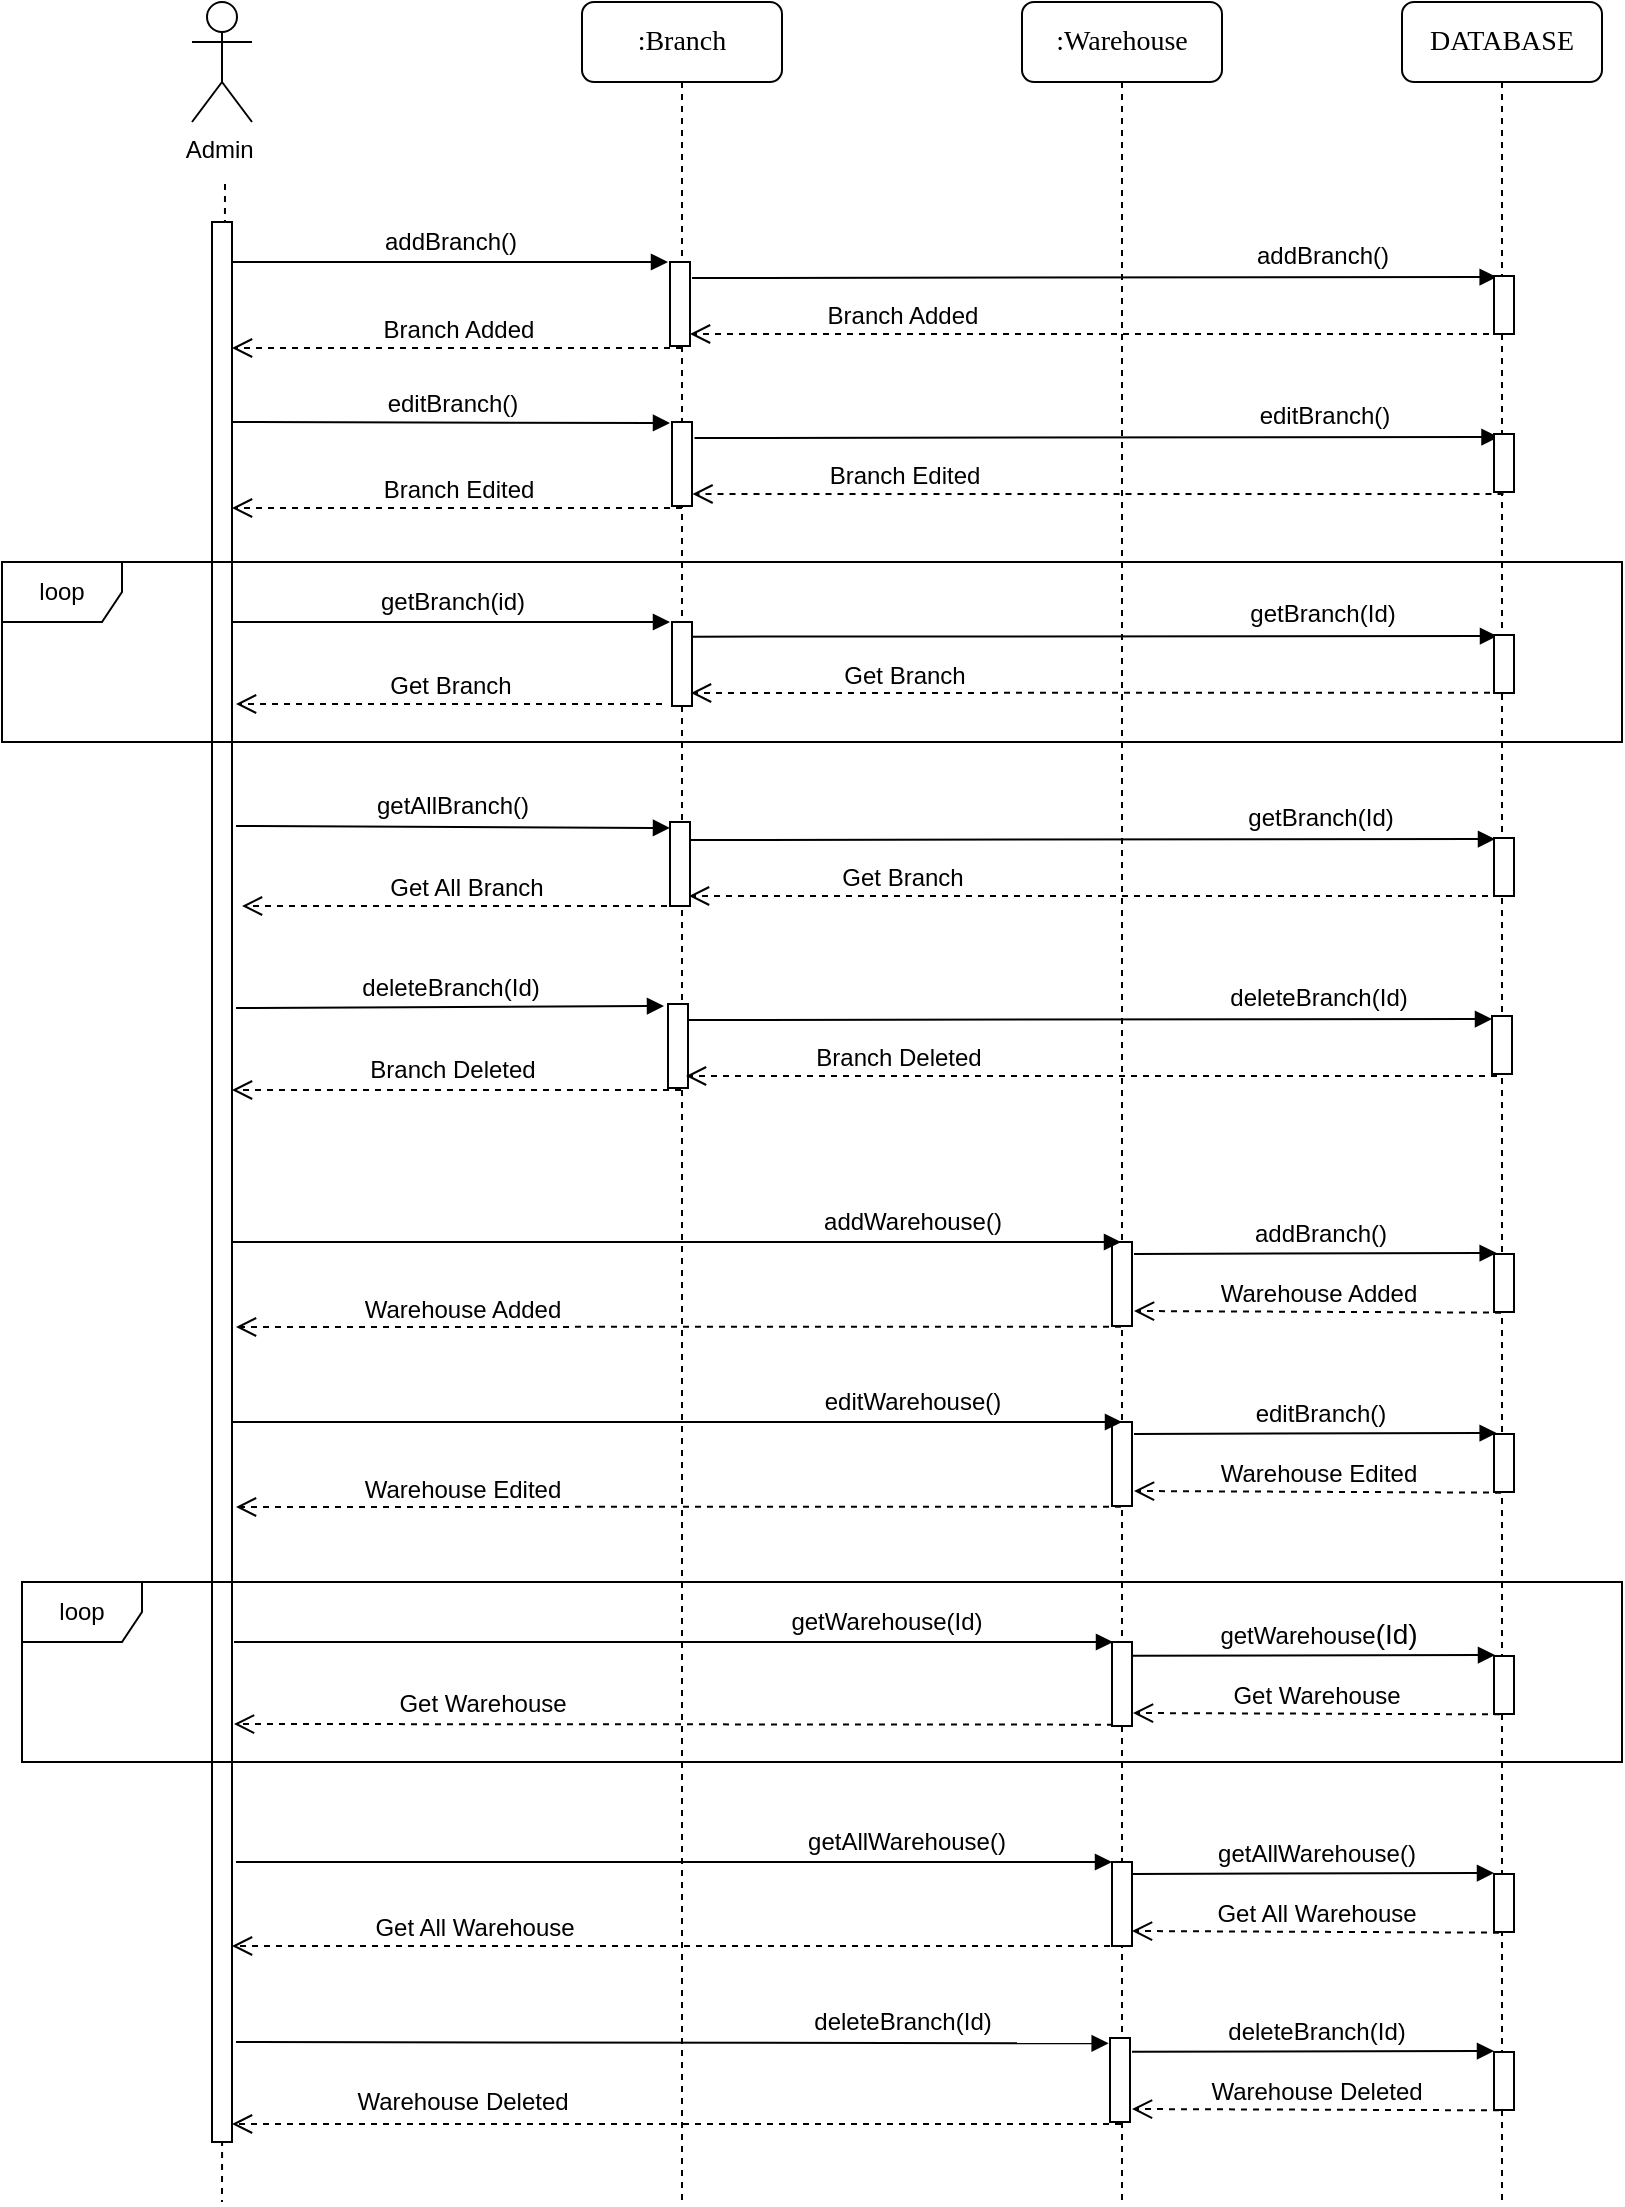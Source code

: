 <mxfile version="21.2.1" type="device">
  <diagram name="Page-1" id="MuWw8hlP-7gh3ki9MRSE">
    <mxGraphModel dx="864" dy="526" grid="1" gridSize="10" guides="1" tooltips="1" connect="1" arrows="1" fold="1" page="1" pageScale="1" pageWidth="827" pageHeight="1169" math="0" shadow="0">
      <root>
        <mxCell id="0" />
        <mxCell id="1" parent="0" />
        <mxCell id="n9vFjWYDE5SBtBu7MkNS-1" value="Admin&amp;nbsp;" style="shape=umlActor;verticalLabelPosition=bottom;verticalAlign=top;html=1;points=[[0,0.333,0,0,0],[0,1,0,0,0],[0.25,0.1,0,0,0],[0.5,0,0,0,0],[0.5,0.5,0,0,0],[0.55,1,0,0,31],[0.75,0.1,0,0,0],[1,0.333,0,0,0],[1,1,0,0,0]];" parent="1" vertex="1">
          <mxGeometry x="105" y="40" width="30" height="60" as="geometry" />
        </mxCell>
        <mxCell id="n9vFjWYDE5SBtBu7MkNS-2" value="" style="rounded=0;orthogonalLoop=1;jettySize=auto;html=1;dashed=1;endArrow=none;endFill=0;exitX=0.55;exitY=1;exitDx=0;exitDy=31;exitPerimeter=0;" parent="1" source="n9vFjWYDE5SBtBu7MkNS-1" edge="1">
          <mxGeometry relative="1" as="geometry">
            <mxPoint x="-114" y="110" as="sourcePoint" />
            <mxPoint x="120" y="1140" as="targetPoint" />
          </mxGeometry>
        </mxCell>
        <mxCell id="n9vFjWYDE5SBtBu7MkNS-8" value="DATABASE" style="shape=umlLifeline;perimeter=lifelinePerimeter;whiteSpace=wrap;html=1;container=0;collapsible=0;recursiveResize=0;outlineConnect=0;rounded=1;shadow=0;comic=0;labelBackgroundColor=none;strokeWidth=1;fontFamily=Verdana;fontSize=14;align=center;" parent="1" vertex="1">
          <mxGeometry x="710" y="40" width="100" height="1100" as="geometry" />
        </mxCell>
        <mxCell id="px0kRCxZ70n3IqBrhg40-1" value=":Branch" style="shape=umlLifeline;perimeter=lifelinePerimeter;whiteSpace=wrap;html=1;container=1;collapsible=0;recursiveResize=0;outlineConnect=0;rounded=1;shadow=0;comic=0;labelBackgroundColor=none;strokeWidth=1;fontFamily=Verdana;fontSize=14;align=center;" parent="1" vertex="1">
          <mxGeometry x="300" y="40" width="100" height="1100" as="geometry" />
        </mxCell>
        <mxCell id="px0kRCxZ70n3IqBrhg40-2" value="" style="html=1;points=[];perimeter=orthogonalPerimeter;rounded=0;shadow=0;comic=0;labelBackgroundColor=none;strokeWidth=1;fontFamily=Verdana;fontSize=12;align=center;" parent="px0kRCxZ70n3IqBrhg40-1" vertex="1">
          <mxGeometry x="44" y="130" width="10" height="42" as="geometry" />
        </mxCell>
        <mxCell id="px0kRCxZ70n3IqBrhg40-16" value="" style="html=1;points=[];perimeter=orthogonalPerimeter;rounded=0;shadow=0;comic=0;labelBackgroundColor=none;strokeWidth=1;fontFamily=Verdana;fontSize=12;align=center;" parent="px0kRCxZ70n3IqBrhg40-1" vertex="1">
          <mxGeometry x="45" y="310" width="10" height="42" as="geometry" />
        </mxCell>
        <mxCell id="px0kRCxZ70n3IqBrhg40-22" value="" style="html=1;points=[];perimeter=orthogonalPerimeter;rounded=0;shadow=0;comic=0;labelBackgroundColor=none;strokeWidth=1;fontFamily=Verdana;fontSize=12;align=center;" parent="px0kRCxZ70n3IqBrhg40-1" vertex="1">
          <mxGeometry x="44" y="410" width="10" height="42" as="geometry" />
        </mxCell>
        <mxCell id="px0kRCxZ70n3IqBrhg40-27" value="" style="html=1;points=[];perimeter=orthogonalPerimeter;rounded=0;shadow=0;comic=0;labelBackgroundColor=none;strokeWidth=1;fontFamily=Verdana;fontSize=12;align=center;" parent="px0kRCxZ70n3IqBrhg40-1" vertex="1">
          <mxGeometry x="43" y="501" width="10" height="42" as="geometry" />
        </mxCell>
        <mxCell id="NZ6eJ1wo7ZMZ6AKaqPVT-7" value="" style="html=1;points=[];perimeter=orthogonalPerimeter;rounded=0;shadow=0;comic=0;labelBackgroundColor=none;strokeWidth=1;fontFamily=Verdana;fontSize=12;align=center;" parent="px0kRCxZ70n3IqBrhg40-1" vertex="1">
          <mxGeometry x="45" y="210" width="10" height="42" as="geometry" />
        </mxCell>
        <mxCell id="px0kRCxZ70n3IqBrhg40-6" value=":Warehouse" style="shape=umlLifeline;perimeter=lifelinePerimeter;whiteSpace=wrap;html=1;container=1;collapsible=0;recursiveResize=0;outlineConnect=0;rounded=1;shadow=0;comic=0;labelBackgroundColor=none;strokeWidth=1;fontFamily=Verdana;fontSize=14;align=center;" parent="1" vertex="1">
          <mxGeometry x="520" y="40" width="100" height="1100" as="geometry" />
        </mxCell>
        <mxCell id="px0kRCxZ70n3IqBrhg40-33" value="" style="html=1;points=[];perimeter=orthogonalPerimeter;rounded=0;shadow=0;comic=0;labelBackgroundColor=none;strokeWidth=1;fontFamily=Verdana;fontSize=12;align=center;" parent="px0kRCxZ70n3IqBrhg40-6" vertex="1">
          <mxGeometry x="45" y="820" width="10" height="42" as="geometry" />
        </mxCell>
        <mxCell id="px0kRCxZ70n3IqBrhg40-38" value="" style="html=1;points=[];perimeter=orthogonalPerimeter;rounded=0;shadow=0;comic=0;labelBackgroundColor=none;strokeWidth=1;fontFamily=Verdana;fontSize=12;align=center;" parent="px0kRCxZ70n3IqBrhg40-6" vertex="1">
          <mxGeometry x="45" y="930" width="10" height="42" as="geometry" />
        </mxCell>
        <mxCell id="px0kRCxZ70n3IqBrhg40-41" value="" style="html=1;points=[];perimeter=orthogonalPerimeter;rounded=0;shadow=0;comic=0;labelBackgroundColor=none;strokeWidth=1;fontFamily=Verdana;fontSize=12;align=center;" parent="px0kRCxZ70n3IqBrhg40-6" vertex="1">
          <mxGeometry x="44" y="1018" width="10" height="42" as="geometry" />
        </mxCell>
        <mxCell id="NZ6eJ1wo7ZMZ6AKaqPVT-23" value="" style="html=1;points=[];perimeter=orthogonalPerimeter;rounded=0;shadow=0;comic=0;labelBackgroundColor=none;strokeWidth=1;fontFamily=Verdana;fontSize=12;align=center;" parent="px0kRCxZ70n3IqBrhg40-6" vertex="1">
          <mxGeometry x="45" y="620" width="10" height="42" as="geometry" />
        </mxCell>
        <mxCell id="NZ6eJ1wo7ZMZ6AKaqPVT-24" value="&lt;font style=&quot;font-size: 12px;&quot;&gt;addBranch()&lt;/font&gt;" style="html=1;verticalAlign=bottom;endArrow=block;edgeStyle=elbowEdgeStyle;elbow=vertical;curved=0;rounded=0;fontSize=14;entryX=0.133;entryY=-0.034;entryDx=0;entryDy=0;entryPerimeter=0;" parent="px0kRCxZ70n3IqBrhg40-6" target="NZ6eJ1wo7ZMZ6AKaqPVT-26" edge="1">
          <mxGeometry x="0.019" width="80" relative="1" as="geometry">
            <mxPoint x="56" y="626" as="sourcePoint" />
            <mxPoint x="233" y="626.33" as="targetPoint" />
            <mxPoint as="offset" />
          </mxGeometry>
        </mxCell>
        <mxCell id="NZ6eJ1wo7ZMZ6AKaqPVT-25" value="&lt;font style=&quot;font-size: 12px;&quot;&gt;Warehouse Added&lt;/font&gt;" style="html=1;verticalAlign=bottom;endArrow=open;dashed=1;endSize=8;edgeStyle=elbowEdgeStyle;elbow=vertical;curved=0;rounded=0;" parent="px0kRCxZ70n3IqBrhg40-6" edge="1">
          <mxGeometry x="-0.001" relative="1" as="geometry">
            <mxPoint x="239.5" y="655.33" as="sourcePoint" />
            <mxPoint x="56" y="654" as="targetPoint" />
            <mxPoint as="offset" />
          </mxGeometry>
        </mxCell>
        <mxCell id="NZ6eJ1wo7ZMZ6AKaqPVT-40" value="&lt;font style=&quot;font-size: 12px;&quot;&gt;deleteBranch(Id)&lt;/font&gt;" style="html=1;verticalAlign=bottom;endArrow=block;edgeStyle=elbowEdgeStyle;elbow=vertical;curved=0;rounded=0;fontSize=14;entryX=0.133;entryY=-0.034;entryDx=0;entryDy=0;entryPerimeter=0;" parent="px0kRCxZ70n3IqBrhg40-6" edge="1">
          <mxGeometry x="0.019" width="80" relative="1" as="geometry">
            <mxPoint x="55" y="1024.84" as="sourcePoint" />
            <mxPoint x="236" y="1023.84" as="targetPoint" />
            <mxPoint as="offset" />
          </mxGeometry>
        </mxCell>
        <mxCell id="NZ6eJ1wo7ZMZ6AKaqPVT-41" value="&lt;font style=&quot;font-size: 12px;&quot;&gt;Warehouse Deleted&lt;/font&gt;" style="html=1;verticalAlign=bottom;endArrow=open;dashed=1;endSize=8;edgeStyle=elbowEdgeStyle;elbow=vertical;curved=0;rounded=0;" parent="px0kRCxZ70n3IqBrhg40-6" edge="1">
          <mxGeometry x="-0.001" relative="1" as="geometry">
            <mxPoint x="238.5" y="1054.17" as="sourcePoint" />
            <mxPoint x="55" y="1052.84" as="targetPoint" />
            <mxPoint as="offset" />
          </mxGeometry>
        </mxCell>
        <mxCell id="px0kRCxZ70n3IqBrhg40-17" value="&lt;font style=&quot;font-size: 12px;&quot;&gt;getBranch(id)&lt;/font&gt;" style="html=1;verticalAlign=bottom;endArrow=block;edgeStyle=elbowEdgeStyle;elbow=vertical;curved=0;rounded=0;fontSize=14;" parent="1" edge="1">
          <mxGeometry width="80" relative="1" as="geometry">
            <mxPoint x="125" y="350" as="sourcePoint" />
            <mxPoint x="344" y="350" as="targetPoint" />
            <mxPoint as="offset" />
          </mxGeometry>
        </mxCell>
        <mxCell id="px0kRCxZ70n3IqBrhg40-19" value="&lt;font style=&quot;font-size: 12px;&quot;&gt;Get Branch&lt;/font&gt;" style="html=1;verticalAlign=bottom;endArrow=open;dashed=1;endSize=8;edgeStyle=elbowEdgeStyle;elbow=vertical;curved=0;rounded=0;" parent="1" edge="1">
          <mxGeometry relative="1" as="geometry">
            <mxPoint x="340" y="391" as="sourcePoint" />
            <mxPoint x="127" y="391" as="targetPoint" />
          </mxGeometry>
        </mxCell>
        <mxCell id="px0kRCxZ70n3IqBrhg40-20" value="&lt;font style=&quot;font-size: 12px;&quot;&gt;getAllBranch()&lt;/font&gt;" style="html=1;verticalAlign=bottom;endArrow=block;elbow=vertical;rounded=0;fontSize=14;entryX=0;entryY=0.071;entryDx=0;entryDy=0;entryPerimeter=0;" parent="1" target="px0kRCxZ70n3IqBrhg40-22" edge="1">
          <mxGeometry width="80" relative="1" as="geometry">
            <mxPoint x="127" y="452" as="sourcePoint" />
            <mxPoint x="340" y="452" as="targetPoint" />
            <mxPoint as="offset" />
          </mxGeometry>
        </mxCell>
        <mxCell id="px0kRCxZ70n3IqBrhg40-21" value="&lt;font style=&quot;font-size: 12px;&quot;&gt;Get All Branch&lt;/font&gt;" style="html=1;verticalAlign=bottom;endArrow=open;dashed=1;endSize=8;edgeStyle=elbowEdgeStyle;elbow=vertical;curved=0;rounded=0;" parent="1" edge="1">
          <mxGeometry relative="1" as="geometry">
            <mxPoint x="354.5" y="492" as="sourcePoint" />
            <mxPoint x="130" y="492" as="targetPoint" />
          </mxGeometry>
        </mxCell>
        <mxCell id="px0kRCxZ70n3IqBrhg40-25" value="&lt;font style=&quot;font-size: 12px;&quot;&gt;deleteBranch(Id)&lt;/font&gt;" style="html=1;verticalAlign=bottom;endArrow=block;elbow=vertical;rounded=0;fontSize=14;" parent="1" edge="1">
          <mxGeometry width="80" relative="1" as="geometry">
            <mxPoint x="127" y="543" as="sourcePoint" />
            <mxPoint x="341" y="542" as="targetPoint" />
            <mxPoint as="offset" />
          </mxGeometry>
        </mxCell>
        <mxCell id="px0kRCxZ70n3IqBrhg40-26" value="" style="html=1;verticalAlign=bottom;endArrow=open;dashed=1;endSize=8;edgeStyle=elbowEdgeStyle;elbow=vertical;curved=0;rounded=0;" parent="1" edge="1">
          <mxGeometry relative="1" as="geometry">
            <mxPoint x="349.5" y="584" as="sourcePoint" />
            <mxPoint x="125" y="584" as="targetPoint" />
          </mxGeometry>
        </mxCell>
        <mxCell id="NZ6eJ1wo7ZMZ6AKaqPVT-22" value="&lt;font style=&quot;font-size: 12px;&quot;&gt;Branch Deleted&lt;/font&gt;" style="edgeLabel;html=1;align=center;verticalAlign=middle;resizable=0;points=[];" parent="px0kRCxZ70n3IqBrhg40-26" vertex="1" connectable="0">
          <mxGeometry x="-0.22" y="-1" relative="1" as="geometry">
            <mxPoint x="-27" y="-9" as="offset" />
          </mxGeometry>
        </mxCell>
        <mxCell id="px0kRCxZ70n3IqBrhg40-32" value="&lt;font style=&quot;font-size: 12px;&quot;&gt;getWarehouse(Id)&lt;/font&gt;" style="html=1;verticalAlign=bottom;endArrow=block;edgeStyle=elbowEdgeStyle;elbow=vertical;curved=0;rounded=0;fontSize=14;" parent="1" edge="1">
          <mxGeometry x="0.48" width="80" relative="1" as="geometry">
            <mxPoint x="126" y="860" as="sourcePoint" />
            <mxPoint x="565.5" y="860.333" as="targetPoint" />
            <mxPoint as="offset" />
          </mxGeometry>
        </mxCell>
        <mxCell id="px0kRCxZ70n3IqBrhg40-34" value="" style="html=1;verticalAlign=bottom;endArrow=open;dashed=1;endSize=8;edgeStyle=elbowEdgeStyle;elbow=vertical;curved=0;rounded=0;" parent="1" edge="1">
          <mxGeometry relative="1" as="geometry">
            <mxPoint x="565.5" y="901.333" as="sourcePoint" />
            <mxPoint x="126" y="901" as="targetPoint" />
          </mxGeometry>
        </mxCell>
        <mxCell id="px0kRCxZ70n3IqBrhg40-35" value="&lt;font style=&quot;font-size: 12px;&quot;&gt;Get Warehouse&lt;/font&gt;" style="edgeLabel;html=1;align=center;verticalAlign=middle;resizable=0;points=[];" parent="px0kRCxZ70n3IqBrhg40-34" vertex="1" connectable="0">
          <mxGeometry x="0.439" y="1" relative="1" as="geometry">
            <mxPoint y="-11" as="offset" />
          </mxGeometry>
        </mxCell>
        <mxCell id="px0kRCxZ70n3IqBrhg40-30" value="&lt;font style=&quot;font-size: 12px;&quot;&gt;Warehouse Added&lt;/font&gt;" style="html=1;verticalAlign=bottom;endArrow=open;dashed=1;endSize=8;edgeStyle=elbowEdgeStyle;elbow=vertical;curved=0;rounded=0;entryX=1.2;entryY=0.587;entryDx=0;entryDy=0;entryPerimeter=0;" parent="1" edge="1">
          <mxGeometry x="0.49" relative="1" as="geometry">
            <mxPoint x="569.5" y="702.333" as="sourcePoint" />
            <mxPoint x="127" y="702.17" as="targetPoint" />
            <mxPoint as="offset" />
          </mxGeometry>
        </mxCell>
        <mxCell id="px0kRCxZ70n3IqBrhg40-36" value="&lt;font style=&quot;font-size: 12px;&quot;&gt;getAllWarehouse()&lt;/font&gt;" style="html=1;verticalAlign=bottom;endArrow=block;elbow=vertical;rounded=0;fontSize=14;" parent="1" edge="1">
          <mxGeometry x="0.528" width="80" relative="1" as="geometry">
            <mxPoint x="127" y="970" as="sourcePoint" />
            <mxPoint x="565" y="970" as="targetPoint" />
            <mxPoint as="offset" />
          </mxGeometry>
        </mxCell>
        <mxCell id="n9vFjWYDE5SBtBu7MkNS-9" value="" style="html=1;points=[[0,0,0,0,0]];perimeter=orthogonalPerimeter;rounded=0;shadow=0;comic=0;labelBackgroundColor=none;strokeWidth=1;fontFamily=Verdana;fontSize=12;align=center;" parent="1" vertex="1">
          <mxGeometry x="115" y="150" width="10" height="960" as="geometry" />
        </mxCell>
        <mxCell id="px0kRCxZ70n3IqBrhg40-37" value="&lt;font style=&quot;font-size: 12px;&quot;&gt;Get All Warehouse&lt;/font&gt;" style="html=1;verticalAlign=bottom;endArrow=open;dashed=1;endSize=8;edgeStyle=elbowEdgeStyle;elbow=vertical;curved=0;rounded=0;" parent="1" edge="1">
          <mxGeometry x="0.462" relative="1" as="geometry">
            <mxPoint x="570" y="1012" as="sourcePoint" />
            <mxPoint x="125" y="1012" as="targetPoint" />
            <mxPoint x="1" as="offset" />
          </mxGeometry>
        </mxCell>
        <mxCell id="px0kRCxZ70n3IqBrhg40-13" value="&lt;font style=&quot;font-size: 12px;&quot;&gt;addBranch()&lt;/font&gt;" style="html=1;verticalAlign=bottom;endArrow=block;edgeStyle=elbowEdgeStyle;elbow=vertical;curved=0;rounded=0;fontSize=14;" parent="1" edge="1">
          <mxGeometry width="80" relative="1" as="geometry">
            <mxPoint x="125" y="170" as="sourcePoint" />
            <mxPoint x="343" y="170" as="targetPoint" />
            <mxPoint as="offset" />
          </mxGeometry>
        </mxCell>
        <mxCell id="px0kRCxZ70n3IqBrhg40-15" value="&lt;font style=&quot;font-size: 12px;&quot;&gt;Branch Added&lt;/font&gt;" style="html=1;verticalAlign=bottom;endArrow=open;dashed=1;endSize=8;edgeStyle=elbowEdgeStyle;elbow=vertical;curved=0;rounded=0;" parent="1" edge="1">
          <mxGeometry relative="1" as="geometry">
            <mxPoint x="350" y="213" as="sourcePoint" />
            <mxPoint x="125" y="213" as="targetPoint" />
          </mxGeometry>
        </mxCell>
        <mxCell id="px0kRCxZ70n3IqBrhg40-28" value="&lt;font style=&quot;font-size: 12px;&quot;&gt;addWarehouse()&lt;/font&gt;" style="html=1;verticalAlign=bottom;endArrow=block;edgeStyle=elbowEdgeStyle;elbow=vertical;curved=0;rounded=0;fontSize=14;" parent="1" target="px0kRCxZ70n3IqBrhg40-6" edge="1">
          <mxGeometry x="0.528" width="80" relative="1" as="geometry">
            <mxPoint x="125" y="660" as="sourcePoint" />
            <mxPoint x="360" y="660" as="targetPoint" />
            <mxPoint as="offset" />
          </mxGeometry>
        </mxCell>
        <mxCell id="px0kRCxZ70n3IqBrhg40-39" value="&lt;font style=&quot;font-size: 12px;&quot;&gt;deleteBranch(Id)&lt;/font&gt;" style="html=1;verticalAlign=bottom;endArrow=block;elbow=vertical;rounded=0;fontSize=14;entryX=-0.067;entryY=0.063;entryDx=0;entryDy=0;entryPerimeter=0;" parent="1" target="px0kRCxZ70n3IqBrhg40-41" edge="1">
          <mxGeometry x="0.526" width="80" relative="1" as="geometry">
            <mxPoint x="127" y="1060" as="sourcePoint" />
            <mxPoint x="563" y="1060" as="targetPoint" />
            <mxPoint as="offset" />
          </mxGeometry>
        </mxCell>
        <mxCell id="px0kRCxZ70n3IqBrhg40-40" value="" style="html=1;verticalAlign=bottom;endArrow=open;dashed=1;endSize=8;edgeStyle=elbowEdgeStyle;elbow=vertical;curved=0;rounded=0;" parent="1" edge="1">
          <mxGeometry relative="1" as="geometry">
            <mxPoint x="569.5" y="1101" as="sourcePoint" />
            <mxPoint x="125" y="1101" as="targetPoint" />
          </mxGeometry>
        </mxCell>
        <mxCell id="NZ6eJ1wo7ZMZ6AKaqPVT-43" value="&lt;font style=&quot;font-size: 12px;&quot;&gt;Warehouse Deleted&lt;/font&gt;" style="edgeLabel;html=1;align=center;verticalAlign=middle;resizable=0;points=[];" parent="px0kRCxZ70n3IqBrhg40-40" vertex="1" connectable="0">
          <mxGeometry x="0.509" relative="1" as="geometry">
            <mxPoint x="6" y="-11" as="offset" />
          </mxGeometry>
        </mxCell>
        <mxCell id="NZ6eJ1wo7ZMZ6AKaqPVT-1" value="&lt;font style=&quot;font-size: 12px;&quot;&gt;addBranch()&lt;/font&gt;" style="html=1;verticalAlign=bottom;endArrow=block;edgeStyle=elbowEdgeStyle;elbow=vertical;curved=0;rounded=0;fontSize=14;entryX=0.133;entryY=0;entryDx=0;entryDy=0;entryPerimeter=0;" parent="1" target="NZ6eJ1wo7ZMZ6AKaqPVT-2" edge="1">
          <mxGeometry x="0.564" y="1" width="80" relative="1" as="geometry">
            <mxPoint x="355" y="178" as="sourcePoint" />
            <mxPoint x="754" y="178" as="targetPoint" />
            <mxPoint as="offset" />
          </mxGeometry>
        </mxCell>
        <mxCell id="NZ6eJ1wo7ZMZ6AKaqPVT-2" value="" style="html=1;points=[];perimeter=orthogonalPerimeter;rounded=0;shadow=0;comic=0;labelBackgroundColor=none;strokeWidth=1;fontFamily=Verdana;fontSize=12;align=center;" parent="1" vertex="1">
          <mxGeometry x="756" y="177" width="10" height="29" as="geometry" />
        </mxCell>
        <mxCell id="NZ6eJ1wo7ZMZ6AKaqPVT-3" value="&lt;font style=&quot;font-size: 12px;&quot;&gt;Branch Added&lt;/font&gt;" style="html=1;verticalAlign=bottom;endArrow=open;dashed=1;endSize=8;edgeStyle=elbowEdgeStyle;elbow=vertical;curved=0;rounded=0;entryX=1;entryY=0.714;entryDx=0;entryDy=0;entryPerimeter=0;" parent="1" edge="1">
          <mxGeometry x="0.476" relative="1" as="geometry">
            <mxPoint x="759.5" y="206" as="sourcePoint" />
            <mxPoint x="354" y="205.988" as="targetPoint" />
            <mxPoint as="offset" />
          </mxGeometry>
        </mxCell>
        <mxCell id="NZ6eJ1wo7ZMZ6AKaqPVT-4" value="&lt;font style=&quot;font-size: 12px;&quot;&gt;editBranch()&lt;/font&gt;" style="html=1;verticalAlign=bottom;endArrow=block;edgeStyle=elbowEdgeStyle;elbow=vertical;curved=0;rounded=0;fontSize=14;" parent="1" edge="1">
          <mxGeometry width="80" relative="1" as="geometry">
            <mxPoint x="125" y="250" as="sourcePoint" />
            <mxPoint x="344" y="251" as="targetPoint" />
            <mxPoint as="offset" />
          </mxGeometry>
        </mxCell>
        <mxCell id="NZ6eJ1wo7ZMZ6AKaqPVT-5" value="&lt;font style=&quot;font-size: 12px;&quot;&gt;Branch Edited&lt;/font&gt;" style="html=1;verticalAlign=bottom;endArrow=open;dashed=1;endSize=8;edgeStyle=elbowEdgeStyle;elbow=vertical;curved=0;rounded=0;" parent="1" edge="1">
          <mxGeometry relative="1" as="geometry">
            <mxPoint x="350" y="293" as="sourcePoint" />
            <mxPoint x="125" y="293" as="targetPoint" />
          </mxGeometry>
        </mxCell>
        <mxCell id="NZ6eJ1wo7ZMZ6AKaqPVT-8" value="&lt;font style=&quot;font-size: 12px;&quot;&gt;editBranch()&lt;/font&gt;" style="html=1;verticalAlign=bottom;endArrow=block;edgeStyle=elbowEdgeStyle;elbow=vertical;curved=0;rounded=0;fontSize=14;entryX=0.133;entryY=0;entryDx=0;entryDy=0;entryPerimeter=0;" parent="1" edge="1">
          <mxGeometry x="0.564" y="1" width="80" relative="1" as="geometry">
            <mxPoint x="356.25" y="258" as="sourcePoint" />
            <mxPoint x="758.25" y="257" as="targetPoint" />
            <mxPoint as="offset" />
          </mxGeometry>
        </mxCell>
        <mxCell id="NZ6eJ1wo7ZMZ6AKaqPVT-9" value="&lt;font style=&quot;font-size: 12px;&quot;&gt;Branch Edited&lt;/font&gt;" style="html=1;verticalAlign=bottom;endArrow=open;dashed=1;endSize=8;edgeStyle=elbowEdgeStyle;elbow=vertical;curved=0;rounded=0;entryX=1;entryY=0.714;entryDx=0;entryDy=0;entryPerimeter=0;" parent="1" edge="1">
          <mxGeometry x="0.476" relative="1" as="geometry">
            <mxPoint x="760.75" y="286" as="sourcePoint" />
            <mxPoint x="355.25" y="285.988" as="targetPoint" />
            <mxPoint as="offset" />
          </mxGeometry>
        </mxCell>
        <mxCell id="NZ6eJ1wo7ZMZ6AKaqPVT-10" value="" style="html=1;points=[];perimeter=orthogonalPerimeter;rounded=0;shadow=0;comic=0;labelBackgroundColor=none;strokeWidth=1;fontFamily=Verdana;fontSize=12;align=center;" parent="1" vertex="1">
          <mxGeometry x="756" y="256" width="10" height="29" as="geometry" />
        </mxCell>
        <mxCell id="NZ6eJ1wo7ZMZ6AKaqPVT-13" value="&lt;font style=&quot;font-size: 12px;&quot;&gt;getBranch(Id)&lt;/font&gt;" style="html=1;verticalAlign=bottom;endArrow=block;edgeStyle=elbowEdgeStyle;elbow=vertical;curved=0;rounded=0;fontSize=14;entryX=0.133;entryY=0;entryDx=0;entryDy=0;entryPerimeter=0;" parent="1" edge="1">
          <mxGeometry x="0.564" y="1" width="80" relative="1" as="geometry">
            <mxPoint x="355.5" y="357.33" as="sourcePoint" />
            <mxPoint x="757.5" y="356.33" as="targetPoint" />
            <mxPoint as="offset" />
          </mxGeometry>
        </mxCell>
        <mxCell id="NZ6eJ1wo7ZMZ6AKaqPVT-14" value="&lt;font style=&quot;font-size: 12px;&quot;&gt;Get Branch&lt;/font&gt;" style="html=1;verticalAlign=bottom;endArrow=open;dashed=1;endSize=8;edgeStyle=elbowEdgeStyle;elbow=vertical;curved=0;rounded=0;entryX=1;entryY=0.714;entryDx=0;entryDy=0;entryPerimeter=0;" parent="1" edge="1">
          <mxGeometry x="0.476" relative="1" as="geometry">
            <mxPoint x="760" y="385.33" as="sourcePoint" />
            <mxPoint x="354.5" y="385.318" as="targetPoint" />
            <mxPoint as="offset" />
          </mxGeometry>
        </mxCell>
        <mxCell id="NZ6eJ1wo7ZMZ6AKaqPVT-15" value="" style="html=1;points=[];perimeter=orthogonalPerimeter;rounded=0;shadow=0;comic=0;labelBackgroundColor=none;strokeWidth=1;fontFamily=Verdana;fontSize=12;align=center;" parent="1" vertex="1">
          <mxGeometry x="756" y="356.5" width="10" height="29" as="geometry" />
        </mxCell>
        <mxCell id="px0kRCxZ70n3IqBrhg40-18" value="loop" style="shape=umlFrame;whiteSpace=wrap;html=1;pointerEvents=0;" parent="1" vertex="1">
          <mxGeometry x="10" y="320" width="810" height="90" as="geometry" />
        </mxCell>
        <mxCell id="NZ6eJ1wo7ZMZ6AKaqPVT-16" value="&lt;font style=&quot;font-size: 12px;&quot;&gt;getBranch(Id)&lt;/font&gt;" style="html=1;verticalAlign=bottom;endArrow=block;edgeStyle=elbowEdgeStyle;elbow=vertical;curved=0;rounded=0;fontSize=14;entryX=0.133;entryY=0;entryDx=0;entryDy=0;entryPerimeter=0;" parent="1" edge="1">
          <mxGeometry x="0.564" y="1" width="80" relative="1" as="geometry">
            <mxPoint x="354.5" y="459" as="sourcePoint" />
            <mxPoint x="756.5" y="458" as="targetPoint" />
            <mxPoint as="offset" />
          </mxGeometry>
        </mxCell>
        <mxCell id="NZ6eJ1wo7ZMZ6AKaqPVT-17" value="&lt;font style=&quot;font-size: 12px;&quot;&gt;Get Branch&lt;/font&gt;" style="html=1;verticalAlign=bottom;endArrow=open;dashed=1;endSize=8;edgeStyle=elbowEdgeStyle;elbow=vertical;curved=0;rounded=0;entryX=1;entryY=0.714;entryDx=0;entryDy=0;entryPerimeter=0;" parent="1" edge="1">
          <mxGeometry x="0.476" relative="1" as="geometry">
            <mxPoint x="759" y="487" as="sourcePoint" />
            <mxPoint x="353.5" y="486.988" as="targetPoint" />
            <mxPoint as="offset" />
          </mxGeometry>
        </mxCell>
        <mxCell id="NZ6eJ1wo7ZMZ6AKaqPVT-18" value="" style="html=1;points=[];perimeter=orthogonalPerimeter;rounded=0;shadow=0;comic=0;labelBackgroundColor=none;strokeWidth=1;fontFamily=Verdana;fontSize=12;align=center;" parent="1" vertex="1">
          <mxGeometry x="756" y="458" width="10" height="29" as="geometry" />
        </mxCell>
        <mxCell id="NZ6eJ1wo7ZMZ6AKaqPVT-19" value="&lt;font style=&quot;font-size: 12px;&quot;&gt;deleteBranch(Id)&lt;/font&gt;" style="html=1;verticalAlign=bottom;endArrow=block;edgeStyle=elbowEdgeStyle;elbow=vertical;curved=0;rounded=0;fontSize=14;" parent="1" edge="1">
          <mxGeometry x="0.564" y="1" width="80" relative="1" as="geometry">
            <mxPoint x="353" y="549" as="sourcePoint" />
            <mxPoint x="755" y="548" as="targetPoint" />
            <mxPoint as="offset" />
          </mxGeometry>
        </mxCell>
        <mxCell id="NZ6eJ1wo7ZMZ6AKaqPVT-20" value="&lt;font style=&quot;font-size: 12px;&quot;&gt;Branch Deleted&lt;/font&gt;" style="html=1;verticalAlign=bottom;endArrow=open;dashed=1;endSize=8;edgeStyle=elbowEdgeStyle;elbow=vertical;curved=0;rounded=0;entryX=1;entryY=0.714;entryDx=0;entryDy=0;entryPerimeter=0;" parent="1" edge="1">
          <mxGeometry x="0.476" relative="1" as="geometry">
            <mxPoint x="757.5" y="577" as="sourcePoint" />
            <mxPoint x="352" y="576.988" as="targetPoint" />
            <mxPoint as="offset" />
          </mxGeometry>
        </mxCell>
        <mxCell id="NZ6eJ1wo7ZMZ6AKaqPVT-21" value="" style="html=1;points=[];perimeter=orthogonalPerimeter;rounded=0;shadow=0;comic=0;labelBackgroundColor=none;strokeWidth=1;fontFamily=Verdana;fontSize=12;align=center;" parent="1" vertex="1">
          <mxGeometry x="755" y="547" width="10" height="29" as="geometry" />
        </mxCell>
        <mxCell id="NZ6eJ1wo7ZMZ6AKaqPVT-26" value="" style="html=1;points=[];perimeter=orthogonalPerimeter;rounded=0;shadow=0;comic=0;labelBackgroundColor=none;strokeWidth=1;fontFamily=Verdana;fontSize=12;align=center;" parent="1" vertex="1">
          <mxGeometry x="756" y="666" width="10" height="29" as="geometry" />
        </mxCell>
        <mxCell id="NZ6eJ1wo7ZMZ6AKaqPVT-27" value="&lt;font style=&quot;font-size: 12px;&quot;&gt;getWarehouse&lt;/font&gt;(Id)" style="html=1;verticalAlign=bottom;endArrow=block;edgeStyle=elbowEdgeStyle;elbow=vertical;curved=0;rounded=0;fontSize=14;entryX=0.133;entryY=-0.034;entryDx=0;entryDy=0;entryPerimeter=0;" parent="1" edge="1">
          <mxGeometry x="0.019" width="80" relative="1" as="geometry">
            <mxPoint x="575.5" y="866.84" as="sourcePoint" />
            <mxPoint x="756.5" y="865.84" as="targetPoint" />
            <mxPoint as="offset" />
          </mxGeometry>
        </mxCell>
        <mxCell id="NZ6eJ1wo7ZMZ6AKaqPVT-28" value="&lt;font style=&quot;font-size: 12px;&quot;&gt;Get Warehouse&lt;/font&gt;" style="html=1;verticalAlign=bottom;endArrow=open;dashed=1;endSize=8;edgeStyle=elbowEdgeStyle;elbow=vertical;curved=0;rounded=0;" parent="1" edge="1">
          <mxGeometry x="-0.001" relative="1" as="geometry">
            <mxPoint x="759" y="896.17" as="sourcePoint" />
            <mxPoint x="575.5" y="894.84" as="targetPoint" />
            <mxPoint as="offset" />
          </mxGeometry>
        </mxCell>
        <mxCell id="NZ6eJ1wo7ZMZ6AKaqPVT-30" value="" style="html=1;points=[];perimeter=orthogonalPerimeter;rounded=0;shadow=0;comic=0;labelBackgroundColor=none;strokeWidth=1;fontFamily=Verdana;fontSize=12;align=center;" parent="1" vertex="1">
          <mxGeometry x="565" y="750" width="10" height="42" as="geometry" />
        </mxCell>
        <mxCell id="NZ6eJ1wo7ZMZ6AKaqPVT-31" value="&lt;font style=&quot;font-size: 12px;&quot;&gt;editBranch()&lt;/font&gt;" style="html=1;verticalAlign=bottom;endArrow=block;edgeStyle=elbowEdgeStyle;elbow=vertical;curved=0;rounded=0;fontSize=14;entryX=0.133;entryY=-0.034;entryDx=0;entryDy=0;entryPerimeter=0;" parent="1" target="NZ6eJ1wo7ZMZ6AKaqPVT-35" edge="1">
          <mxGeometry x="0.019" width="80" relative="1" as="geometry">
            <mxPoint x="576" y="756" as="sourcePoint" />
            <mxPoint x="753" y="756.33" as="targetPoint" />
            <mxPoint as="offset" />
          </mxGeometry>
        </mxCell>
        <mxCell id="NZ6eJ1wo7ZMZ6AKaqPVT-32" value="&lt;font style=&quot;font-size: 12px;&quot;&gt;Warehouse Edited&lt;/font&gt;" style="html=1;verticalAlign=bottom;endArrow=open;dashed=1;endSize=8;edgeStyle=elbowEdgeStyle;elbow=vertical;curved=0;rounded=0;" parent="1" edge="1">
          <mxGeometry x="-0.001" relative="1" as="geometry">
            <mxPoint x="759.5" y="785.33" as="sourcePoint" />
            <mxPoint x="576" y="784" as="targetPoint" />
            <mxPoint as="offset" />
          </mxGeometry>
        </mxCell>
        <mxCell id="NZ6eJ1wo7ZMZ6AKaqPVT-33" value="&lt;font style=&quot;font-size: 12px;&quot;&gt;Warehouse Edited&lt;/font&gt;" style="html=1;verticalAlign=bottom;endArrow=open;dashed=1;endSize=8;edgeStyle=elbowEdgeStyle;elbow=vertical;curved=0;rounded=0;entryX=1.2;entryY=0.587;entryDx=0;entryDy=0;entryPerimeter=0;" parent="1" edge="1">
          <mxGeometry x="0.49" relative="1" as="geometry">
            <mxPoint x="569.5" y="792.333" as="sourcePoint" />
            <mxPoint x="127" y="792.17" as="targetPoint" />
            <mxPoint as="offset" />
          </mxGeometry>
        </mxCell>
        <mxCell id="NZ6eJ1wo7ZMZ6AKaqPVT-34" value="&lt;font style=&quot;font-size: 12px;&quot;&gt;editWarehouse()&lt;/font&gt;" style="html=1;verticalAlign=bottom;endArrow=block;edgeStyle=elbowEdgeStyle;elbow=vertical;curved=0;rounded=0;fontSize=14;" parent="1" edge="1">
          <mxGeometry x="0.528" width="80" relative="1" as="geometry">
            <mxPoint x="125" y="750" as="sourcePoint" />
            <mxPoint x="570" y="750" as="targetPoint" />
            <mxPoint as="offset" />
          </mxGeometry>
        </mxCell>
        <mxCell id="NZ6eJ1wo7ZMZ6AKaqPVT-35" value="" style="html=1;points=[];perimeter=orthogonalPerimeter;rounded=0;shadow=0;comic=0;labelBackgroundColor=none;strokeWidth=1;fontFamily=Verdana;fontSize=12;align=center;" parent="1" vertex="1">
          <mxGeometry x="756" y="756" width="10" height="29" as="geometry" />
        </mxCell>
        <mxCell id="NZ6eJ1wo7ZMZ6AKaqPVT-36" value="" style="html=1;points=[];perimeter=orthogonalPerimeter;rounded=0;shadow=0;comic=0;labelBackgroundColor=none;strokeWidth=1;fontFamily=Verdana;fontSize=12;align=center;" parent="1" vertex="1">
          <mxGeometry x="756" y="867" width="10" height="29" as="geometry" />
        </mxCell>
        <mxCell id="NZ6eJ1wo7ZMZ6AKaqPVT-37" value="&lt;font style=&quot;font-size: 12px;&quot;&gt;getAllWarehouse()&lt;/font&gt;" style="html=1;verticalAlign=bottom;endArrow=block;edgeStyle=elbowEdgeStyle;elbow=vertical;curved=0;rounded=0;fontSize=14;entryX=0.133;entryY=-0.034;entryDx=0;entryDy=0;entryPerimeter=0;" parent="1" edge="1">
          <mxGeometry x="0.019" width="80" relative="1" as="geometry">
            <mxPoint x="575" y="976" as="sourcePoint" />
            <mxPoint x="756" y="975" as="targetPoint" />
            <mxPoint as="offset" />
          </mxGeometry>
        </mxCell>
        <mxCell id="NZ6eJ1wo7ZMZ6AKaqPVT-38" value="&lt;font style=&quot;font-size: 12px;&quot;&gt;Get All Warehouse&lt;/font&gt;" style="html=1;verticalAlign=bottom;endArrow=open;dashed=1;endSize=8;edgeStyle=elbowEdgeStyle;elbow=vertical;curved=0;rounded=0;" parent="1" edge="1">
          <mxGeometry x="-0.001" relative="1" as="geometry">
            <mxPoint x="758.5" y="1005.33" as="sourcePoint" />
            <mxPoint x="575" y="1004" as="targetPoint" />
            <mxPoint as="offset" />
          </mxGeometry>
        </mxCell>
        <mxCell id="NZ6eJ1wo7ZMZ6AKaqPVT-39" value="" style="html=1;points=[];perimeter=orthogonalPerimeter;rounded=0;shadow=0;comic=0;labelBackgroundColor=none;strokeWidth=1;fontFamily=Verdana;fontSize=12;align=center;" parent="1" vertex="1">
          <mxGeometry x="756" y="976" width="10" height="29" as="geometry" />
        </mxCell>
        <mxCell id="NZ6eJ1wo7ZMZ6AKaqPVT-42" value="" style="html=1;points=[];perimeter=orthogonalPerimeter;rounded=0;shadow=0;comic=0;labelBackgroundColor=none;strokeWidth=1;fontFamily=Verdana;fontSize=12;align=center;" parent="1" vertex="1">
          <mxGeometry x="756" y="1065" width="10" height="29" as="geometry" />
        </mxCell>
        <mxCell id="px0kRCxZ70n3IqBrhg40-31" value="loop" style="shape=umlFrame;whiteSpace=wrap;html=1;pointerEvents=0;" parent="1" vertex="1">
          <mxGeometry x="20" y="830" width="800" height="90" as="geometry" />
        </mxCell>
      </root>
    </mxGraphModel>
  </diagram>
</mxfile>

